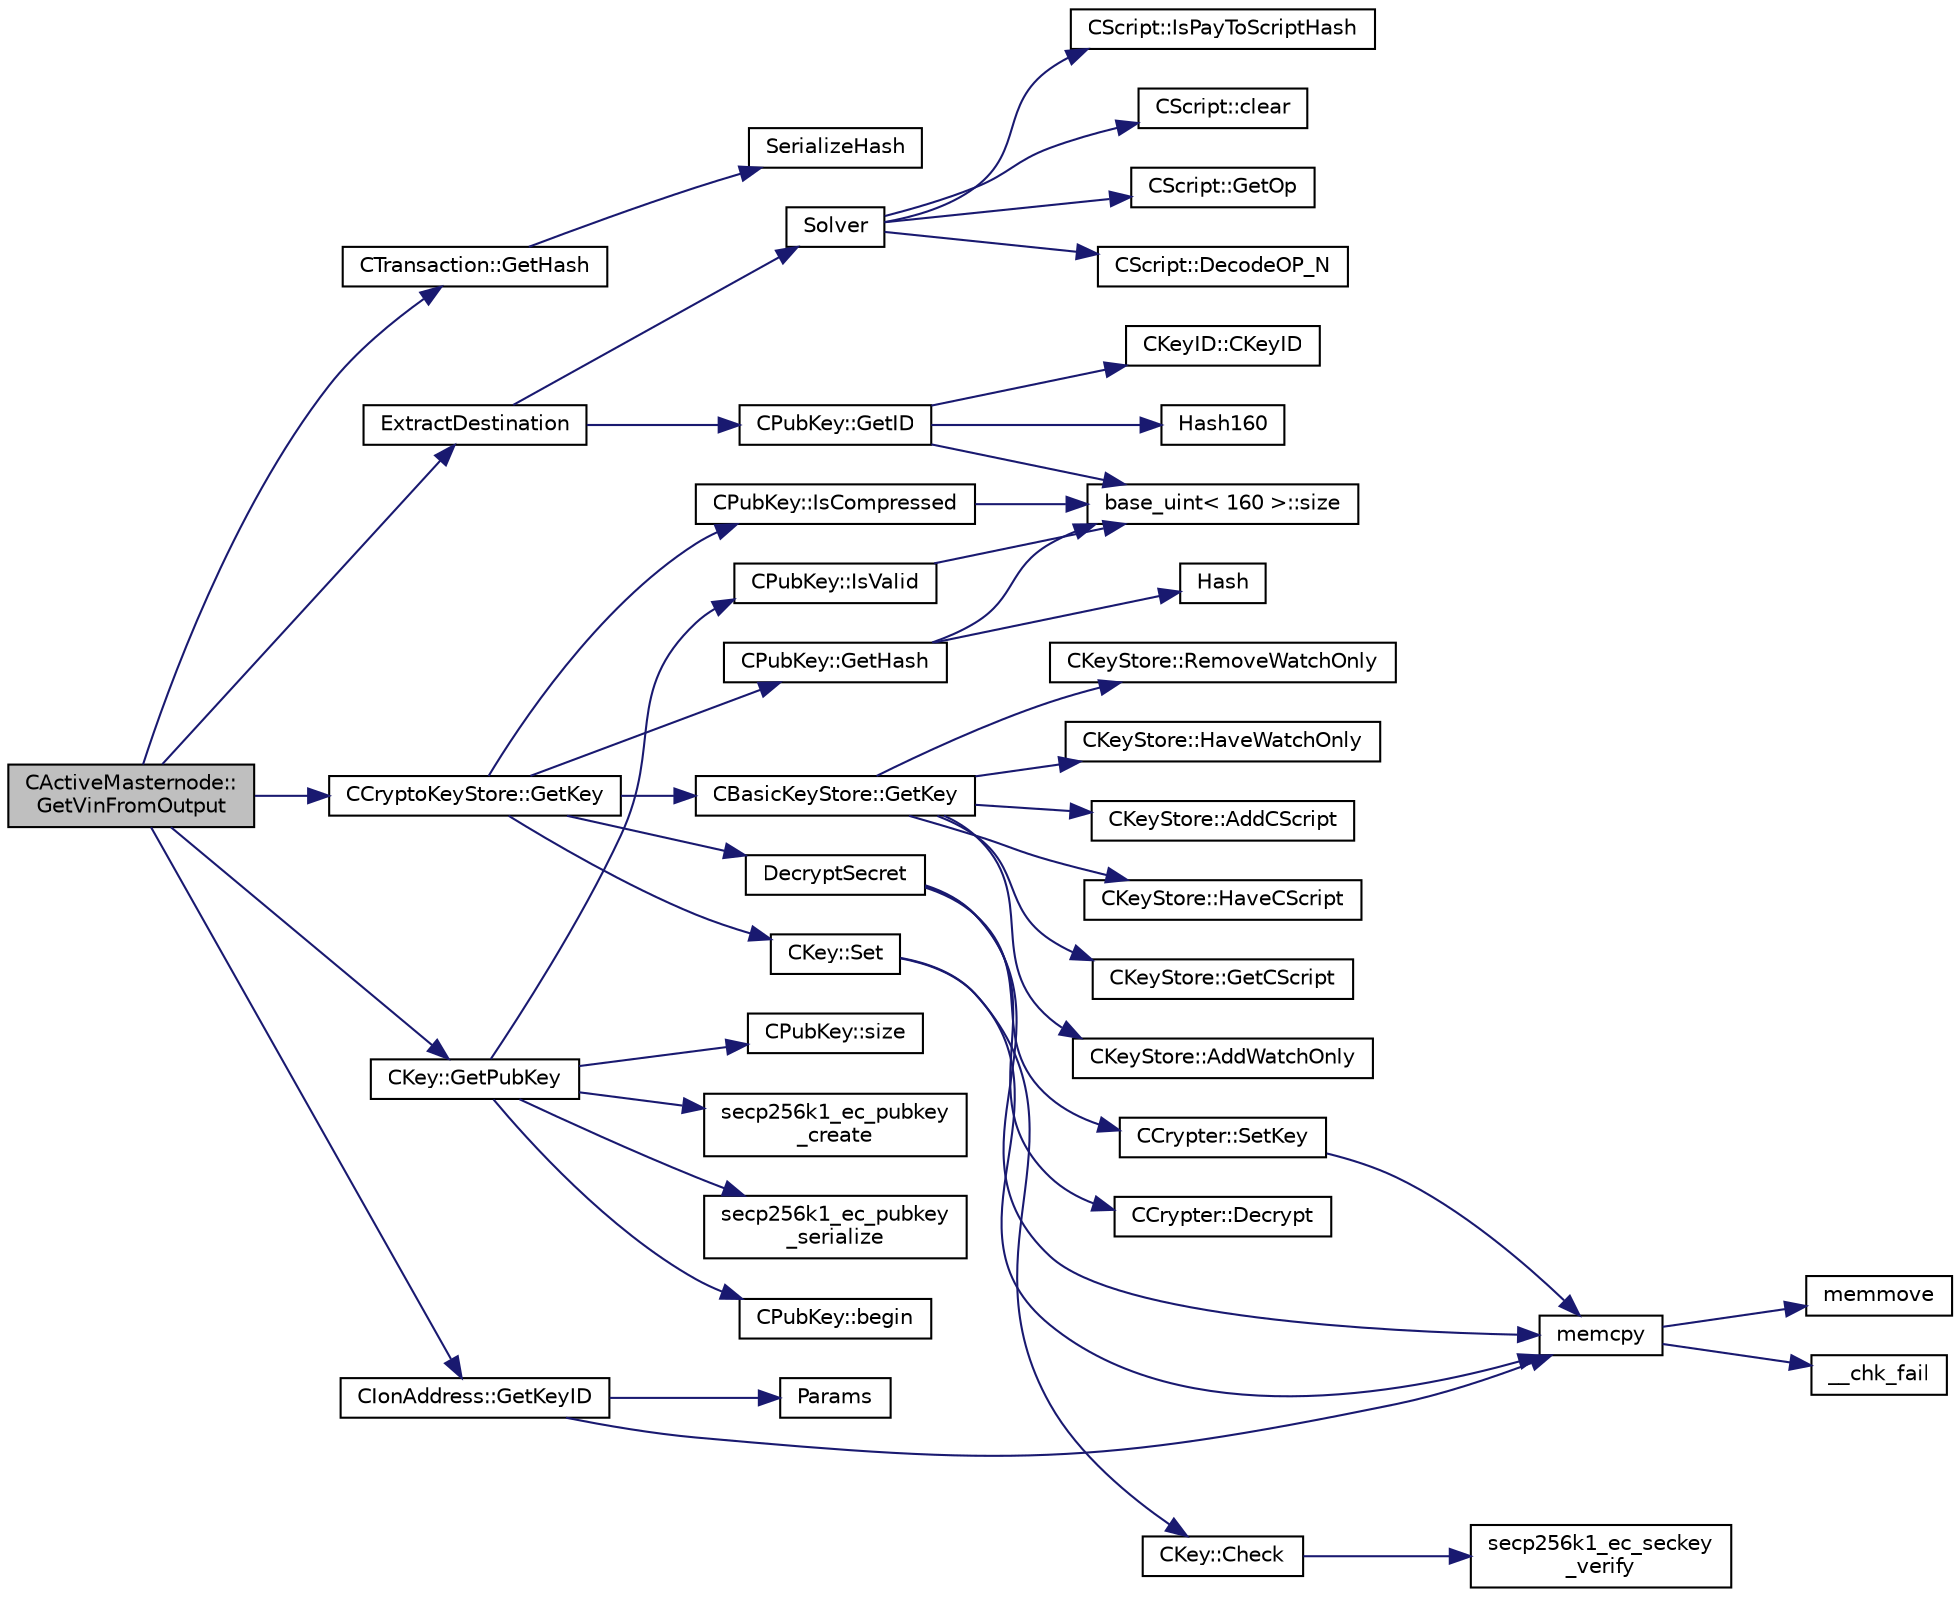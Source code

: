 digraph "CActiveMasternode::GetVinFromOutput"
{
  edge [fontname="Helvetica",fontsize="10",labelfontname="Helvetica",labelfontsize="10"];
  node [fontname="Helvetica",fontsize="10",shape=record];
  rankdir="LR";
  Node334 [label="CActiveMasternode::\lGetVinFromOutput",height=0.2,width=0.4,color="black", fillcolor="grey75", style="filled", fontcolor="black"];
  Node334 -> Node335 [color="midnightblue",fontsize="10",style="solid",fontname="Helvetica"];
  Node335 [label="CTransaction::GetHash",height=0.2,width=0.4,color="black", fillcolor="white", style="filled",URL="$class_c_transaction.html#a0b46d80e82ca324e82c2ce3fc1492bfa"];
  Node335 -> Node336 [color="midnightblue",fontsize="10",style="solid",fontname="Helvetica"];
  Node336 [label="SerializeHash",height=0.2,width=0.4,color="black", fillcolor="white", style="filled",URL="$hash_8h.html#a6de694e43f17c62025c6883965b65e63"];
  Node334 -> Node337 [color="midnightblue",fontsize="10",style="solid",fontname="Helvetica"];
  Node337 [label="ExtractDestination",height=0.2,width=0.4,color="black", fillcolor="white", style="filled",URL="$script_8cpp.html#a951f7e601746ae076afdf3169ecca2fc"];
  Node337 -> Node338 [color="midnightblue",fontsize="10",style="solid",fontname="Helvetica"];
  Node338 [label="Solver",height=0.2,width=0.4,color="black", fillcolor="white", style="filled",URL="$script_8cpp.html#a6ee6be50bff44464e905680c6fcee6dc"];
  Node338 -> Node339 [color="midnightblue",fontsize="10",style="solid",fontname="Helvetica"];
  Node339 [label="CScript::IsPayToScriptHash",height=0.2,width=0.4,color="black", fillcolor="white", style="filled",URL="$class_c_script.html#a0c3729c606d318923dc06f95d85a0971"];
  Node338 -> Node340 [color="midnightblue",fontsize="10",style="solid",fontname="Helvetica"];
  Node340 [label="CScript::clear",height=0.2,width=0.4,color="black", fillcolor="white", style="filled",URL="$class_c_script.html#a7b2baf842621f07c4939408acf63377c"];
  Node338 -> Node341 [color="midnightblue",fontsize="10",style="solid",fontname="Helvetica"];
  Node341 [label="CScript::GetOp",height=0.2,width=0.4,color="black", fillcolor="white", style="filled",URL="$class_c_script.html#a94635ed93d8d244ec3acfa83f9ecfe5f"];
  Node338 -> Node342 [color="midnightblue",fontsize="10",style="solid",fontname="Helvetica"];
  Node342 [label="CScript::DecodeOP_N",height=0.2,width=0.4,color="black", fillcolor="white", style="filled",URL="$class_c_script.html#a7f975fca06b3e9a17da8ba23c7647e2e"];
  Node337 -> Node343 [color="midnightblue",fontsize="10",style="solid",fontname="Helvetica"];
  Node343 [label="CPubKey::GetID",height=0.2,width=0.4,color="black", fillcolor="white", style="filled",URL="$class_c_pub_key.html#a2675f7e6f72eff68e7a5227289feb021"];
  Node343 -> Node344 [color="midnightblue",fontsize="10",style="solid",fontname="Helvetica"];
  Node344 [label="CKeyID::CKeyID",height=0.2,width=0.4,color="black", fillcolor="white", style="filled",URL="$class_c_key_i_d.html#a01dbd3c37820a2ffe89d106c6a7cf53d"];
  Node343 -> Node345 [color="midnightblue",fontsize="10",style="solid",fontname="Helvetica"];
  Node345 [label="Hash160",height=0.2,width=0.4,color="black", fillcolor="white", style="filled",URL="$hash_8h.html#a4490f70ddae16e9e48460a0416a48a6b"];
  Node343 -> Node346 [color="midnightblue",fontsize="10",style="solid",fontname="Helvetica"];
  Node346 [label="base_uint\< 160 \>::size",height=0.2,width=0.4,color="black", fillcolor="white", style="filled",URL="$classbase__uint.html#a1f49b034e686269601ea89b0319b8004"];
  Node334 -> Node347 [color="midnightblue",fontsize="10",style="solid",fontname="Helvetica"];
  Node347 [label="CIonAddress::GetKeyID",height=0.2,width=0.4,color="black", fillcolor="white", style="filled",URL="$class_c_ion_address.html#a39fc6281214567b569fac52ff718736c"];
  Node347 -> Node348 [color="midnightblue",fontsize="10",style="solid",fontname="Helvetica"];
  Node348 [label="Params",height=0.2,width=0.4,color="black", fillcolor="white", style="filled",URL="$chainparams_8cpp.html#ace5c5b706d71a324a417dd2db394fd4a",tooltip="Return the currently selected parameters. "];
  Node347 -> Node349 [color="midnightblue",fontsize="10",style="solid",fontname="Helvetica"];
  Node349 [label="memcpy",height=0.2,width=0.4,color="black", fillcolor="white", style="filled",URL="$glibc__compat_8cpp.html#a0f46826ab0466591e136db24394923cf"];
  Node349 -> Node350 [color="midnightblue",fontsize="10",style="solid",fontname="Helvetica"];
  Node350 [label="memmove",height=0.2,width=0.4,color="black", fillcolor="white", style="filled",URL="$glibc__compat_8cpp.html#a9778d49e9029dd75bc53ecbbf9f5e9a1"];
  Node349 -> Node351 [color="midnightblue",fontsize="10",style="solid",fontname="Helvetica"];
  Node351 [label="__chk_fail",height=0.2,width=0.4,color="black", fillcolor="white", style="filled",URL="$glibc__compat_8cpp.html#a424ac71631da5ada2976630ff67051d1"];
  Node334 -> Node352 [color="midnightblue",fontsize="10",style="solid",fontname="Helvetica"];
  Node352 [label="CCryptoKeyStore::GetKey",height=0.2,width=0.4,color="black", fillcolor="white", style="filled",URL="$class_c_crypto_key_store.html#af46ec271fffb65a113702ba40a3738c8"];
  Node352 -> Node353 [color="midnightblue",fontsize="10",style="solid",fontname="Helvetica"];
  Node353 [label="CBasicKeyStore::GetKey",height=0.2,width=0.4,color="black", fillcolor="white", style="filled",URL="$class_c_basic_key_store.html#a69328ee642e4234922356f59876e956d"];
  Node353 -> Node354 [color="midnightblue",fontsize="10",style="solid",fontname="Helvetica"];
  Node354 [label="CKeyStore::AddCScript",height=0.2,width=0.4,color="black", fillcolor="white", style="filled",URL="$class_c_key_store.html#a2fb2e02e8cdc364607efd5ebb14b8064"];
  Node353 -> Node355 [color="midnightblue",fontsize="10",style="solid",fontname="Helvetica"];
  Node355 [label="CKeyStore::HaveCScript",height=0.2,width=0.4,color="black", fillcolor="white", style="filled",URL="$class_c_key_store.html#a51c9fc86b2c3fece10d86146231fa58d"];
  Node353 -> Node356 [color="midnightblue",fontsize="10",style="solid",fontname="Helvetica"];
  Node356 [label="CKeyStore::GetCScript",height=0.2,width=0.4,color="black", fillcolor="white", style="filled",URL="$class_c_key_store.html#ae6bf4dbeb0705e199250e48aa5d34264"];
  Node353 -> Node357 [color="midnightblue",fontsize="10",style="solid",fontname="Helvetica"];
  Node357 [label="CKeyStore::AddWatchOnly",height=0.2,width=0.4,color="black", fillcolor="white", style="filled",URL="$class_c_key_store.html#a12cd4eaa01bd4f4231c0bf68425a44af",tooltip="Support for Watch-only addresses. "];
  Node353 -> Node358 [color="midnightblue",fontsize="10",style="solid",fontname="Helvetica"];
  Node358 [label="CKeyStore::RemoveWatchOnly",height=0.2,width=0.4,color="black", fillcolor="white", style="filled",URL="$class_c_key_store.html#ad510747f28d129123a5200e4df8f7f61"];
  Node353 -> Node359 [color="midnightblue",fontsize="10",style="solid",fontname="Helvetica"];
  Node359 [label="CKeyStore::HaveWatchOnly",height=0.2,width=0.4,color="black", fillcolor="white", style="filled",URL="$class_c_key_store.html#a9169351f4acf62d299afb824174cbfa8"];
  Node352 -> Node360 [color="midnightblue",fontsize="10",style="solid",fontname="Helvetica"];
  Node360 [label="DecryptSecret",height=0.2,width=0.4,color="black", fillcolor="white", style="filled",URL="$crypter_8cpp.html#aded00aa7498a7485a00e77a20856b3e4"];
  Node360 -> Node349 [color="midnightblue",fontsize="10",style="solid",fontname="Helvetica"];
  Node360 -> Node361 [color="midnightblue",fontsize="10",style="solid",fontname="Helvetica"];
  Node361 [label="CCrypter::SetKey",height=0.2,width=0.4,color="black", fillcolor="white", style="filled",URL="$class_c_crypter.html#a0d948dd4796e2420e1dd9c1ddbf7974e"];
  Node361 -> Node349 [color="midnightblue",fontsize="10",style="solid",fontname="Helvetica"];
  Node360 -> Node362 [color="midnightblue",fontsize="10",style="solid",fontname="Helvetica"];
  Node362 [label="CCrypter::Decrypt",height=0.2,width=0.4,color="black", fillcolor="white", style="filled",URL="$class_c_crypter.html#a4dbabed4975d4435d22c76deac43df7f"];
  Node352 -> Node363 [color="midnightblue",fontsize="10",style="solid",fontname="Helvetica"];
  Node363 [label="CPubKey::GetHash",height=0.2,width=0.4,color="black", fillcolor="white", style="filled",URL="$class_c_pub_key.html#ab1aaa3f6085a3e9bc034d3e1269d870d"];
  Node363 -> Node364 [color="midnightblue",fontsize="10",style="solid",fontname="Helvetica"];
  Node364 [label="Hash",height=0.2,width=0.4,color="black", fillcolor="white", style="filled",URL="$hash_8h.html#ab3f6c437460137530d86e09c2c102e99"];
  Node363 -> Node346 [color="midnightblue",fontsize="10",style="solid",fontname="Helvetica"];
  Node352 -> Node365 [color="midnightblue",fontsize="10",style="solid",fontname="Helvetica"];
  Node365 [label="CKey::Set",height=0.2,width=0.4,color="black", fillcolor="white", style="filled",URL="$class_c_key.html#aaa13d5f08456bba094210c5eeabf64c8"];
  Node365 -> Node366 [color="midnightblue",fontsize="10",style="solid",fontname="Helvetica"];
  Node366 [label="CKey::Check",height=0.2,width=0.4,color="black", fillcolor="white", style="filled",URL="$class_c_key.html#acec869bc75fa8f4d619ab025d367a97c"];
  Node366 -> Node367 [color="midnightblue",fontsize="10",style="solid",fontname="Helvetica"];
  Node367 [label="secp256k1_ec_seckey\l_verify",height=0.2,width=0.4,color="black", fillcolor="white", style="filled",URL="$secp256k1_8h.html#a366f922fc0c787351e82ff8e3a95f652",tooltip="Verify an ECDSA secret key. "];
  Node365 -> Node349 [color="midnightblue",fontsize="10",style="solid",fontname="Helvetica"];
  Node352 -> Node368 [color="midnightblue",fontsize="10",style="solid",fontname="Helvetica"];
  Node368 [label="CPubKey::IsCompressed",height=0.2,width=0.4,color="black", fillcolor="white", style="filled",URL="$class_c_pub_key.html#a25f8b70340ad20ddab0f80ec4cee9396"];
  Node368 -> Node346 [color="midnightblue",fontsize="10",style="solid",fontname="Helvetica"];
  Node334 -> Node369 [color="midnightblue",fontsize="10",style="solid",fontname="Helvetica"];
  Node369 [label="CKey::GetPubKey",height=0.2,width=0.4,color="black", fillcolor="white", style="filled",URL="$class_c_key.html#aa1085c59603a62db6ec776300f250337"];
  Node369 -> Node370 [color="midnightblue",fontsize="10",style="solid",fontname="Helvetica"];
  Node370 [label="secp256k1_ec_pubkey\l_create",height=0.2,width=0.4,color="black", fillcolor="white", style="filled",URL="$secp256k1_8h.html#a7438071aa8a6dc4697abe4f4659f2161",tooltip="Compute the public key for a secret key. "];
  Node369 -> Node371 [color="midnightblue",fontsize="10",style="solid",fontname="Helvetica"];
  Node371 [label="secp256k1_ec_pubkey\l_serialize",height=0.2,width=0.4,color="black", fillcolor="white", style="filled",URL="$secp256k1_8h.html#a34977bf00322e510e881160c421836d7",tooltip="Serialize a pubkey object into a serialized byte sequence. "];
  Node369 -> Node372 [color="midnightblue",fontsize="10",style="solid",fontname="Helvetica"];
  Node372 [label="CPubKey::begin",height=0.2,width=0.4,color="black", fillcolor="white", style="filled",URL="$class_c_pub_key.html#a859ab9909d68092d6d4fc739237ab358"];
  Node369 -> Node373 [color="midnightblue",fontsize="10",style="solid",fontname="Helvetica"];
  Node373 [label="CPubKey::size",height=0.2,width=0.4,color="black", fillcolor="white", style="filled",URL="$class_c_pub_key.html#a6bb28fcf0a5f799c69f5b7269363b309"];
  Node369 -> Node374 [color="midnightblue",fontsize="10",style="solid",fontname="Helvetica"];
  Node374 [label="CPubKey::IsValid",height=0.2,width=0.4,color="black", fillcolor="white", style="filled",URL="$class_c_pub_key.html#a4fa94293cf8577fd039b9a133f6c7f30"];
  Node374 -> Node346 [color="midnightblue",fontsize="10",style="solid",fontname="Helvetica"];
}
